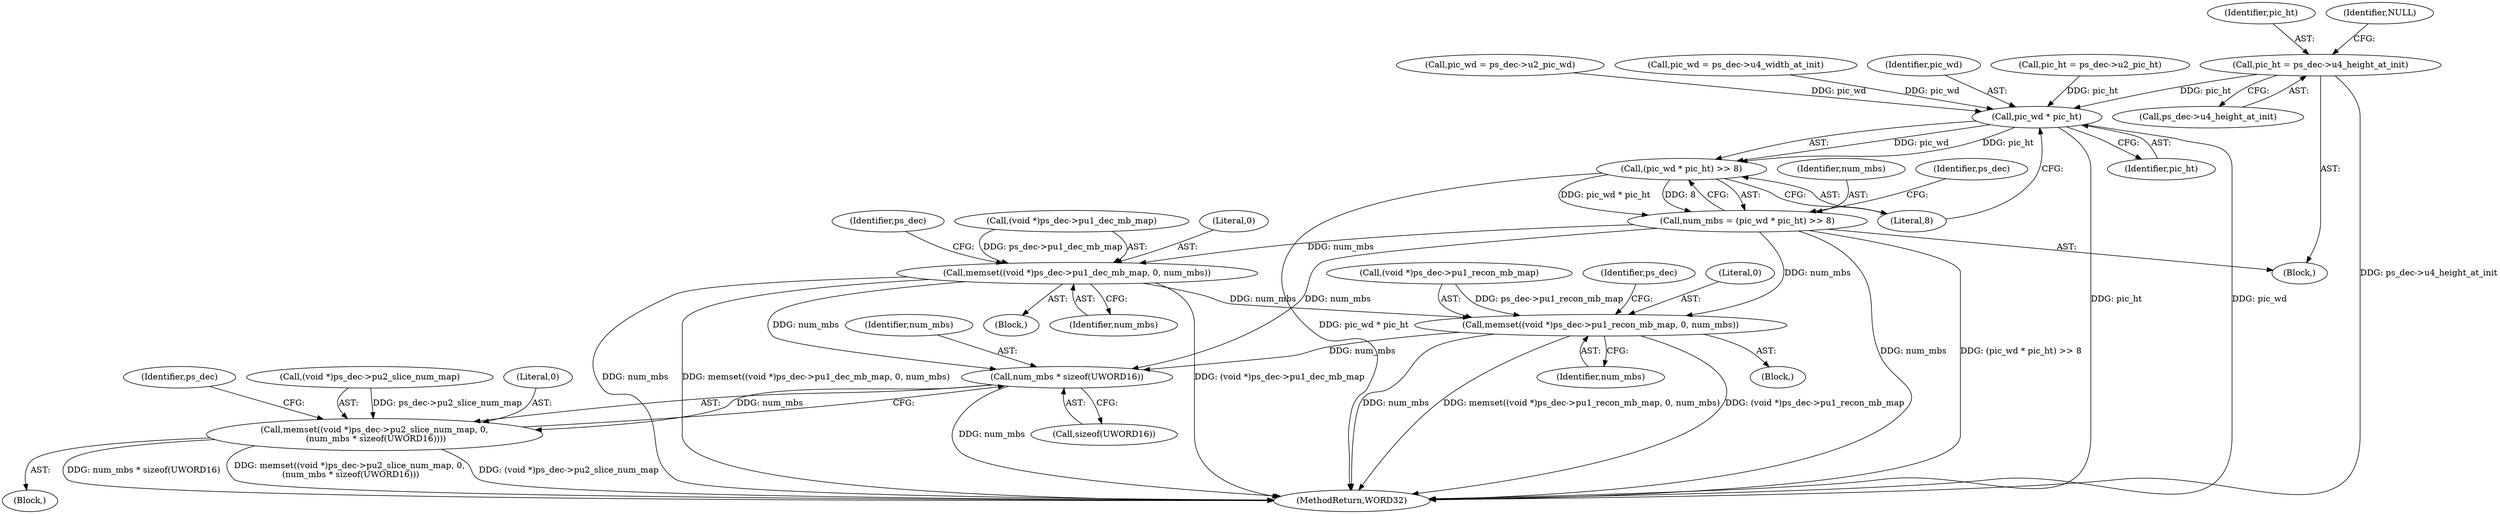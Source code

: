 digraph "0_Android_f634481e940421020e52f511c1fb34aac1db4b2f@pointer" {
"1000634" [label="(Call,pic_ht = ps_dec->u4_height_at_init)"];
"1000668" [label="(Call,pic_wd * pic_ht)"];
"1000667" [label="(Call,(pic_wd * pic_ht) >> 8)"];
"1000665" [label="(Call,num_mbs = (pic_wd * pic_ht) >> 8)"];
"1000677" [label="(Call,memset((void *)ps_dec->pu1_dec_mb_map, 0, num_mbs))"];
"1000690" [label="(Call,memset((void *)ps_dec->pu1_recon_mb_map, 0, num_mbs))"];
"1000710" [label="(Call,num_mbs * sizeof(UWORD16))"];
"1000703" [label="(Call,memset((void *)ps_dec->pu2_slice_num_map, 0,\n (num_mbs * sizeof(UWORD16))))"];
"1000670" [label="(Identifier,pic_ht)"];
"1000671" [label="(Literal,8)"];
"1000668" [label="(Call,pic_wd * pic_ht)"];
"1000676" [label="(Block,)"];
"1000678" [label="(Call,(void *)ps_dec->pu1_dec_mb_map)"];
"1000702" [label="(Block,)"];
"1000689" [label="(Block,)"];
"1000666" [label="(Identifier,num_mbs)"];
"1000667" [label="(Call,(pic_wd * pic_ht) >> 8)"];
"1000691" [label="(Call,(void *)ps_dec->pu1_recon_mb_map)"];
"1000711" [label="(Identifier,num_mbs)"];
"1000655" [label="(Call,pic_wd = ps_dec->u2_pic_wd)"];
"1000704" [label="(Call,(void *)ps_dec->pu2_slice_num_map)"];
"1000636" [label="(Call,ps_dec->u4_height_at_init)"];
"1000687" [label="(Identifier,ps_dec)"];
"1000628" [label="(Call,pic_wd = ps_dec->u4_width_at_init)"];
"1000712" [label="(Call,sizeof(UWORD16))"];
"1000697" [label="(Identifier,num_mbs)"];
"1000684" [label="(Identifier,num_mbs)"];
"1000635" [label="(Identifier,pic_ht)"];
"1000674" [label="(Identifier,ps_dec)"];
"1000700" [label="(Identifier,ps_dec)"];
"1000669" [label="(Identifier,pic_wd)"];
"1000634" [label="(Call,pic_ht = ps_dec->u4_height_at_init)"];
"1000716" [label="(Identifier,ps_dec)"];
"1000696" [label="(Literal,0)"];
"1000690" [label="(Call,memset((void *)ps_dec->pu1_recon_mb_map, 0, num_mbs))"];
"1000643" [label="(Identifier,NULL)"];
"1000665" [label="(Call,num_mbs = (pic_wd * pic_ht) >> 8)"];
"1000703" [label="(Call,memset((void *)ps_dec->pu2_slice_num_map, 0,\n (num_mbs * sizeof(UWORD16))))"];
"1000710" [label="(Call,num_mbs * sizeof(UWORD16))"];
"1000626" [label="(Block,)"];
"1000709" [label="(Literal,0)"];
"1000660" [label="(Call,pic_ht = ps_dec->u2_pic_ht)"];
"1000683" [label="(Literal,0)"];
"1002154" [label="(MethodReturn,WORD32)"];
"1000677" [label="(Call,memset((void *)ps_dec->pu1_dec_mb_map, 0, num_mbs))"];
"1000634" -> "1000626"  [label="AST: "];
"1000634" -> "1000636"  [label="CFG: "];
"1000635" -> "1000634"  [label="AST: "];
"1000636" -> "1000634"  [label="AST: "];
"1000643" -> "1000634"  [label="CFG: "];
"1000634" -> "1002154"  [label="DDG: ps_dec->u4_height_at_init"];
"1000634" -> "1000668"  [label="DDG: pic_ht"];
"1000668" -> "1000667"  [label="AST: "];
"1000668" -> "1000670"  [label="CFG: "];
"1000669" -> "1000668"  [label="AST: "];
"1000670" -> "1000668"  [label="AST: "];
"1000671" -> "1000668"  [label="CFG: "];
"1000668" -> "1002154"  [label="DDG: pic_ht"];
"1000668" -> "1002154"  [label="DDG: pic_wd"];
"1000668" -> "1000667"  [label="DDG: pic_wd"];
"1000668" -> "1000667"  [label="DDG: pic_ht"];
"1000655" -> "1000668"  [label="DDG: pic_wd"];
"1000628" -> "1000668"  [label="DDG: pic_wd"];
"1000660" -> "1000668"  [label="DDG: pic_ht"];
"1000667" -> "1000665"  [label="AST: "];
"1000667" -> "1000671"  [label="CFG: "];
"1000671" -> "1000667"  [label="AST: "];
"1000665" -> "1000667"  [label="CFG: "];
"1000667" -> "1002154"  [label="DDG: pic_wd * pic_ht"];
"1000667" -> "1000665"  [label="DDG: pic_wd * pic_ht"];
"1000667" -> "1000665"  [label="DDG: 8"];
"1000665" -> "1000626"  [label="AST: "];
"1000666" -> "1000665"  [label="AST: "];
"1000674" -> "1000665"  [label="CFG: "];
"1000665" -> "1002154"  [label="DDG: num_mbs"];
"1000665" -> "1002154"  [label="DDG: (pic_wd * pic_ht) >> 8"];
"1000665" -> "1000677"  [label="DDG: num_mbs"];
"1000665" -> "1000690"  [label="DDG: num_mbs"];
"1000665" -> "1000710"  [label="DDG: num_mbs"];
"1000677" -> "1000676"  [label="AST: "];
"1000677" -> "1000684"  [label="CFG: "];
"1000678" -> "1000677"  [label="AST: "];
"1000683" -> "1000677"  [label="AST: "];
"1000684" -> "1000677"  [label="AST: "];
"1000687" -> "1000677"  [label="CFG: "];
"1000677" -> "1002154"  [label="DDG: (void *)ps_dec->pu1_dec_mb_map"];
"1000677" -> "1002154"  [label="DDG: num_mbs"];
"1000677" -> "1002154"  [label="DDG: memset((void *)ps_dec->pu1_dec_mb_map, 0, num_mbs)"];
"1000678" -> "1000677"  [label="DDG: ps_dec->pu1_dec_mb_map"];
"1000677" -> "1000690"  [label="DDG: num_mbs"];
"1000677" -> "1000710"  [label="DDG: num_mbs"];
"1000690" -> "1000689"  [label="AST: "];
"1000690" -> "1000697"  [label="CFG: "];
"1000691" -> "1000690"  [label="AST: "];
"1000696" -> "1000690"  [label="AST: "];
"1000697" -> "1000690"  [label="AST: "];
"1000700" -> "1000690"  [label="CFG: "];
"1000690" -> "1002154"  [label="DDG: num_mbs"];
"1000690" -> "1002154"  [label="DDG: memset((void *)ps_dec->pu1_recon_mb_map, 0, num_mbs)"];
"1000690" -> "1002154"  [label="DDG: (void *)ps_dec->pu1_recon_mb_map"];
"1000691" -> "1000690"  [label="DDG: ps_dec->pu1_recon_mb_map"];
"1000690" -> "1000710"  [label="DDG: num_mbs"];
"1000710" -> "1000703"  [label="AST: "];
"1000710" -> "1000712"  [label="CFG: "];
"1000711" -> "1000710"  [label="AST: "];
"1000712" -> "1000710"  [label="AST: "];
"1000703" -> "1000710"  [label="CFG: "];
"1000710" -> "1002154"  [label="DDG: num_mbs"];
"1000710" -> "1000703"  [label="DDG: num_mbs"];
"1000703" -> "1000702"  [label="AST: "];
"1000704" -> "1000703"  [label="AST: "];
"1000709" -> "1000703"  [label="AST: "];
"1000716" -> "1000703"  [label="CFG: "];
"1000703" -> "1002154"  [label="DDG: num_mbs * sizeof(UWORD16)"];
"1000703" -> "1002154"  [label="DDG: memset((void *)ps_dec->pu2_slice_num_map, 0,\n (num_mbs * sizeof(UWORD16)))"];
"1000703" -> "1002154"  [label="DDG: (void *)ps_dec->pu2_slice_num_map"];
"1000704" -> "1000703"  [label="DDG: ps_dec->pu2_slice_num_map"];
}
